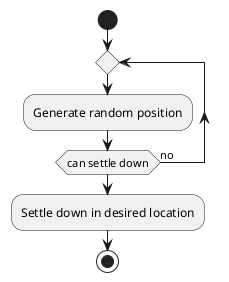 @startuml
'https://plantuml.com/activity-diagram-beta
start

repeat
:Generate random position;
repeat while(can settle down) is(no)
:Settle down in desired location;

stop


@enduml
